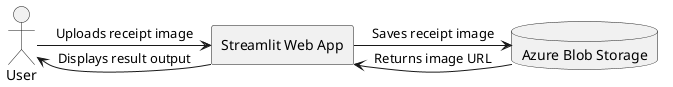 @startuml
actor User
rectangle "Streamlit Web App" as WebApp
database "Azure Blob Storage" as BlobStorage

User -> WebApp : Uploads receipt image
WebApp -> BlobStorage : Saves receipt image
BlobStorage -> WebApp : Returns image URL
WebApp -> User : Displays result output

@enduml
